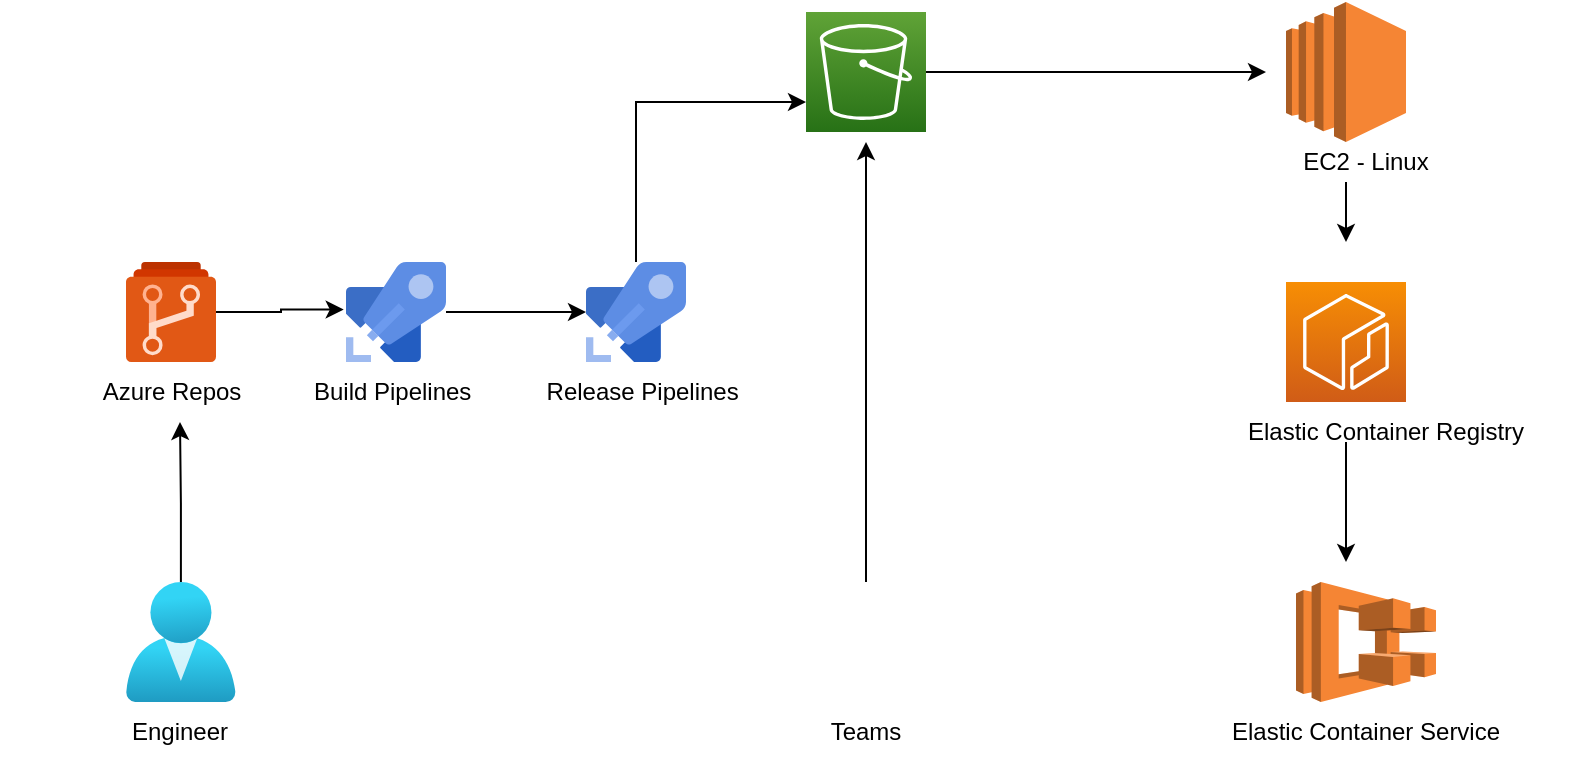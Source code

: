 <mxfile version="20.8.5" type="github">
  <diagram id="AKAh3AhW-xtnxH5p3SFI" name="Page-1">
    <mxGraphModel dx="1134" dy="660" grid="1" gridSize="10" guides="1" tooltips="1" connect="1" arrows="1" fold="1" page="1" pageScale="1" pageWidth="850" pageHeight="1100" math="0" shadow="0">
      <root>
        <mxCell id="0" />
        <mxCell id="1" parent="0" />
        <mxCell id="gdQwSKqtDF6BhRBJf8Mt-14" style="edgeStyle=orthogonalEdgeStyle;rounded=0;orthogonalLoop=1;jettySize=auto;html=1;" edge="1" parent="1" source="gdQwSKqtDF6BhRBJf8Mt-1">
          <mxGeometry relative="1" as="geometry">
            <mxPoint x="107" y="400" as="targetPoint" />
          </mxGeometry>
        </mxCell>
        <mxCell id="gdQwSKqtDF6BhRBJf8Mt-1" value="" style="aspect=fixed;html=1;points=[];align=center;image;fontSize=12;image=img/lib/azure2/identity/Users.svg;" vertex="1" parent="1">
          <mxGeometry x="80" y="480" width="54.86" height="60" as="geometry" />
        </mxCell>
        <mxCell id="gdQwSKqtDF6BhRBJf8Mt-11" style="edgeStyle=orthogonalEdgeStyle;rounded=0;orthogonalLoop=1;jettySize=auto;html=1;" edge="1" parent="1" source="gdQwSKqtDF6BhRBJf8Mt-2">
          <mxGeometry relative="1" as="geometry">
            <mxPoint x="450" y="260.0" as="targetPoint" />
          </mxGeometry>
        </mxCell>
        <mxCell id="gdQwSKqtDF6BhRBJf8Mt-2" value="" style="shape=image;html=1;verticalAlign=top;verticalLabelPosition=bottom;labelBackgroundColor=#ffffff;imageAspect=0;aspect=fixed;image=https://cdn0.iconfinder.com/data/icons/logos-microsoft-office-365/128/Microsoft_Office-10-128.png" vertex="1" parent="1">
          <mxGeometry x="420" y="480" width="60" height="60" as="geometry" />
        </mxCell>
        <mxCell id="gdQwSKqtDF6BhRBJf8Mt-18" style="edgeStyle=orthogonalEdgeStyle;rounded=0;orthogonalLoop=1;jettySize=auto;html=1;" edge="1" parent="1" source="gdQwSKqtDF6BhRBJf8Mt-4">
          <mxGeometry relative="1" as="geometry">
            <mxPoint x="650" y="225" as="targetPoint" />
          </mxGeometry>
        </mxCell>
        <mxCell id="gdQwSKqtDF6BhRBJf8Mt-4" value="" style="sketch=0;points=[[0,0,0],[0.25,0,0],[0.5,0,0],[0.75,0,0],[1,0,0],[0,1,0],[0.25,1,0],[0.5,1,0],[0.75,1,0],[1,1,0],[0,0.25,0],[0,0.5,0],[0,0.75,0],[1,0.25,0],[1,0.5,0],[1,0.75,0]];outlineConnect=0;fontColor=#232F3E;gradientColor=#60A337;gradientDirection=north;fillColor=#277116;strokeColor=#ffffff;dashed=0;verticalLabelPosition=bottom;verticalAlign=top;align=center;html=1;fontSize=12;fontStyle=0;aspect=fixed;shape=mxgraph.aws4.resourceIcon;resIcon=mxgraph.aws4.s3;" vertex="1" parent="1">
          <mxGeometry x="420" y="195" width="60" height="60" as="geometry" />
        </mxCell>
        <mxCell id="gdQwSKqtDF6BhRBJf8Mt-12" style="edgeStyle=orthogonalEdgeStyle;rounded=0;orthogonalLoop=1;jettySize=auto;html=1;entryX=-0.023;entryY=0.476;entryDx=0;entryDy=0;entryPerimeter=0;" edge="1" parent="1" source="gdQwSKqtDF6BhRBJf8Mt-5" target="gdQwSKqtDF6BhRBJf8Mt-6">
          <mxGeometry relative="1" as="geometry" />
        </mxCell>
        <mxCell id="gdQwSKqtDF6BhRBJf8Mt-5" value="" style="sketch=0;aspect=fixed;html=1;points=[];align=center;image;fontSize=12;image=img/lib/mscae/Azure_Repos.svg;" vertex="1" parent="1">
          <mxGeometry x="80" y="320" width="45" height="50" as="geometry" />
        </mxCell>
        <mxCell id="gdQwSKqtDF6BhRBJf8Mt-13" style="edgeStyle=orthogonalEdgeStyle;rounded=0;orthogonalLoop=1;jettySize=auto;html=1;" edge="1" parent="1" source="gdQwSKqtDF6BhRBJf8Mt-6" target="gdQwSKqtDF6BhRBJf8Mt-7">
          <mxGeometry relative="1" as="geometry" />
        </mxCell>
        <mxCell id="gdQwSKqtDF6BhRBJf8Mt-6" value="" style="sketch=0;aspect=fixed;html=1;points=[];align=center;image;fontSize=12;image=img/lib/mscae/Azure_Pipelines.svg;" vertex="1" parent="1">
          <mxGeometry x="190" y="320" width="50" height="50" as="geometry" />
        </mxCell>
        <mxCell id="gdQwSKqtDF6BhRBJf8Mt-15" style="edgeStyle=orthogonalEdgeStyle;rounded=0;orthogonalLoop=1;jettySize=auto;html=1;entryX=0;entryY=0.75;entryDx=0;entryDy=0;entryPerimeter=0;" edge="1" parent="1" source="gdQwSKqtDF6BhRBJf8Mt-7" target="gdQwSKqtDF6BhRBJf8Mt-4">
          <mxGeometry relative="1" as="geometry">
            <mxPoint x="335" y="240.0" as="targetPoint" />
            <Array as="points">
              <mxPoint x="335" y="240" />
            </Array>
          </mxGeometry>
        </mxCell>
        <mxCell id="gdQwSKqtDF6BhRBJf8Mt-7" value="" style="sketch=0;aspect=fixed;html=1;points=[];align=center;image;fontSize=12;image=img/lib/mscae/Azure_Pipelines.svg;" vertex="1" parent="1">
          <mxGeometry x="310" y="320" width="50" height="50" as="geometry" />
        </mxCell>
        <mxCell id="gdQwSKqtDF6BhRBJf8Mt-19" style="edgeStyle=orthogonalEdgeStyle;rounded=0;orthogonalLoop=1;jettySize=auto;html=1;" edge="1" parent="1">
          <mxGeometry relative="1" as="geometry">
            <mxPoint x="690" y="310" as="targetPoint" />
            <mxPoint x="690" y="280" as="sourcePoint" />
          </mxGeometry>
        </mxCell>
        <mxCell id="gdQwSKqtDF6BhRBJf8Mt-8" value="" style="outlineConnect=0;dashed=0;verticalLabelPosition=bottom;verticalAlign=top;align=center;html=1;shape=mxgraph.aws3.ec2;fillColor=#F58534;gradientColor=none;" vertex="1" parent="1">
          <mxGeometry x="660" y="190" width="60" height="70" as="geometry" />
        </mxCell>
        <mxCell id="gdQwSKqtDF6BhRBJf8Mt-20" style="edgeStyle=orthogonalEdgeStyle;rounded=0;orthogonalLoop=1;jettySize=auto;html=1;" edge="1" parent="1">
          <mxGeometry relative="1" as="geometry">
            <mxPoint x="690" y="470" as="targetPoint" />
            <mxPoint x="690" y="410" as="sourcePoint" />
          </mxGeometry>
        </mxCell>
        <mxCell id="gdQwSKqtDF6BhRBJf8Mt-9" value="" style="sketch=0;points=[[0,0,0],[0.25,0,0],[0.5,0,0],[0.75,0,0],[1,0,0],[0,1,0],[0.25,1,0],[0.5,1,0],[0.75,1,0],[1,1,0],[0,0.25,0],[0,0.5,0],[0,0.75,0],[1,0.25,0],[1,0.5,0],[1,0.75,0]];outlineConnect=0;fontColor=#232F3E;gradientColor=#F78E04;gradientDirection=north;fillColor=#D05C17;strokeColor=#ffffff;dashed=0;verticalLabelPosition=bottom;verticalAlign=top;align=center;html=1;fontSize=12;fontStyle=0;aspect=fixed;shape=mxgraph.aws4.resourceIcon;resIcon=mxgraph.aws4.ecr;" vertex="1" parent="1">
          <mxGeometry x="660" y="330" width="60" height="60" as="geometry" />
        </mxCell>
        <mxCell id="gdQwSKqtDF6BhRBJf8Mt-10" value="" style="outlineConnect=0;dashed=0;verticalLabelPosition=bottom;verticalAlign=top;align=center;html=1;shape=mxgraph.aws3.ecs;fillColor=#F58534;gradientColor=none;" vertex="1" parent="1">
          <mxGeometry x="665" y="480" width="70" height="60" as="geometry" />
        </mxCell>
        <mxCell id="gdQwSKqtDF6BhRBJf8Mt-21" value="Elastic Container Service" style="text;html=1;strokeColor=none;fillColor=none;align=center;verticalAlign=middle;whiteSpace=wrap;rounded=0;" vertex="1" parent="1">
          <mxGeometry x="610" y="540" width="180" height="30" as="geometry" />
        </mxCell>
        <mxCell id="gdQwSKqtDF6BhRBJf8Mt-22" value="Elastic Container Registry" style="text;html=1;strokeColor=none;fillColor=none;align=center;verticalAlign=middle;whiteSpace=wrap;rounded=0;" vertex="1" parent="1">
          <mxGeometry x="620" y="390" width="180" height="30" as="geometry" />
        </mxCell>
        <mxCell id="gdQwSKqtDF6BhRBJf8Mt-23" value="EC2 - Linux" style="text;html=1;strokeColor=none;fillColor=none;align=center;verticalAlign=middle;whiteSpace=wrap;rounded=0;" vertex="1" parent="1">
          <mxGeometry x="610" y="255" width="180" height="30" as="geometry" />
        </mxCell>
        <mxCell id="gdQwSKqtDF6BhRBJf8Mt-25" value="Teams" style="text;html=1;strokeColor=none;fillColor=none;align=center;verticalAlign=middle;whiteSpace=wrap;rounded=0;" vertex="1" parent="1">
          <mxGeometry x="360" y="540" width="180" height="30" as="geometry" />
        </mxCell>
        <mxCell id="gdQwSKqtDF6BhRBJf8Mt-26" value="Engineer" style="text;html=1;strokeColor=none;fillColor=none;align=center;verticalAlign=middle;whiteSpace=wrap;rounded=0;" vertex="1" parent="1">
          <mxGeometry x="17.43" y="540" width="180" height="30" as="geometry" />
        </mxCell>
        <mxCell id="gdQwSKqtDF6BhRBJf8Mt-28" value="Azure Repos" style="text;html=1;strokeColor=none;fillColor=none;align=center;verticalAlign=middle;whiteSpace=wrap;rounded=0;" vertex="1" parent="1">
          <mxGeometry x="62.5" y="370" width="80" height="30" as="geometry" />
        </mxCell>
        <mxCell id="gdQwSKqtDF6BhRBJf8Mt-29" value="Build Pipelines&amp;nbsp;" style="text;html=1;strokeColor=none;fillColor=none;align=center;verticalAlign=middle;whiteSpace=wrap;rounded=0;" vertex="1" parent="1">
          <mxGeometry x="170" y="370" width="90" height="30" as="geometry" />
        </mxCell>
        <mxCell id="gdQwSKqtDF6BhRBJf8Mt-30" value="Release Pipelines&amp;nbsp;" style="text;html=1;strokeColor=none;fillColor=none;align=center;verticalAlign=middle;whiteSpace=wrap;rounded=0;" vertex="1" parent="1">
          <mxGeometry x="280" y="370" width="120" height="30" as="geometry" />
        </mxCell>
      </root>
    </mxGraphModel>
  </diagram>
</mxfile>
